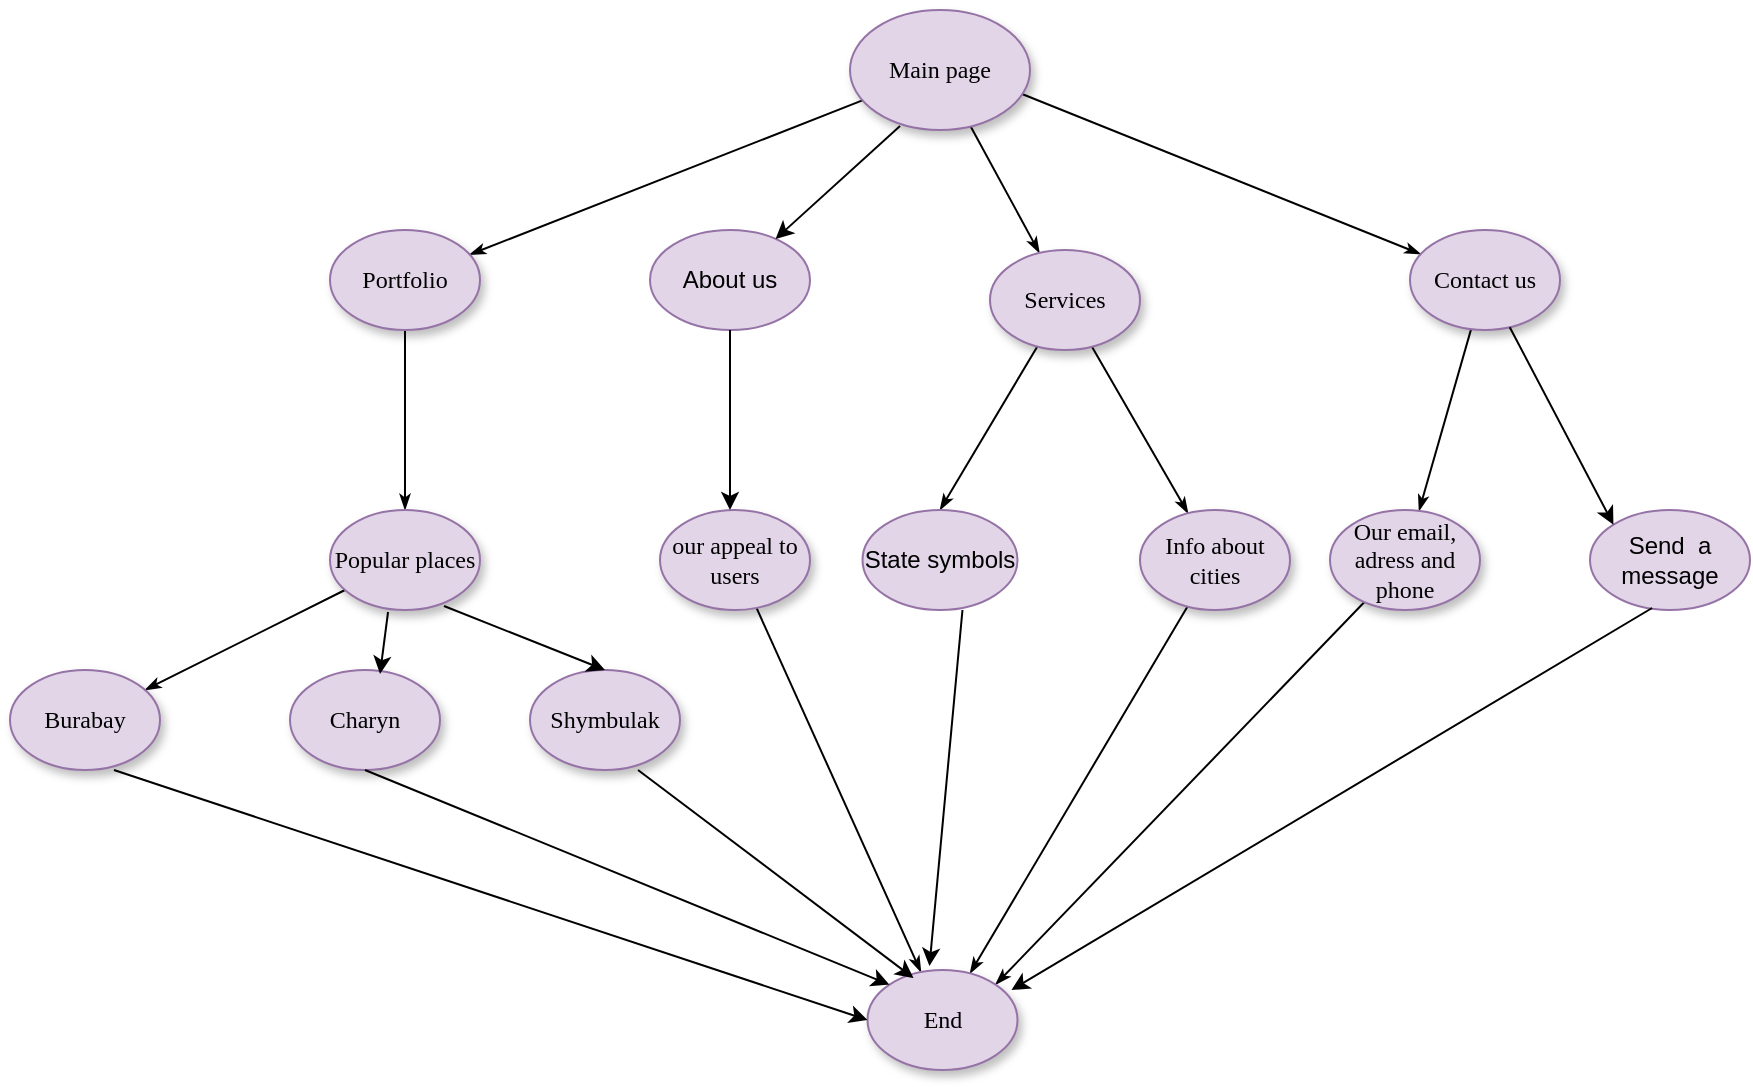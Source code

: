 <mxfile version="17.4.5" type="github"><diagram name="Page-1" id="42789a77-a242-8287-6e28-9cd8cfd52e62"><mxGraphModel dx="1038" dy="564" grid="1" gridSize="10" guides="1" tooltips="1" connect="1" arrows="1" fold="1" page="1" pageScale="1" pageWidth="1100" pageHeight="850" background="none" math="0" shadow="0"><root><mxCell id="0"/><mxCell id="1" parent="0"/><mxCell id="1ea317790d2ca983-12" style="edgeStyle=none;rounded=0;html=1;labelBackgroundColor=none;startArrow=none;startFill=0;startSize=5;endArrow=classicThin;endFill=1;endSize=5;jettySize=auto;orthogonalLoop=1;strokeColor=#000000;strokeWidth=1;fontFamily=Verdana;fontSize=12" parent="1" source="1ea317790d2ca983-1" target="1ea317790d2ca983-2" edge="1"><mxGeometry relative="1" as="geometry"/></mxCell><mxCell id="1ea317790d2ca983-13" value="" style="edgeStyle=none;rounded=1;html=1;labelBackgroundColor=none;startArrow=none;startFill=0;startSize=5;endArrow=classicThin;endFill=1;endSize=5;jettySize=auto;orthogonalLoop=1;strokeColor=#000000;strokeWidth=1;fontFamily=Verdana;fontSize=12" parent="1" source="1ea317790d2ca983-1" target="1ea317790d2ca983-9" edge="1"><mxGeometry relative="1" as="geometry"/></mxCell><mxCell id="1ea317790d2ca983-14" value="" style="edgeStyle=none;rounded=0;html=1;labelBackgroundColor=none;startArrow=none;startFill=0;startSize=5;endArrow=classicThin;endFill=1;endSize=5;jettySize=auto;orthogonalLoop=1;strokeColor=#000000;strokeWidth=1;fontFamily=Verdana;fontSize=12;exitX=0.956;exitY=0.7;exitDx=0;exitDy=0;exitPerimeter=0;" parent="1" source="1ea317790d2ca983-1" target="1ea317790d2ca983-3" edge="1"><mxGeometry relative="1" as="geometry"/></mxCell><mxCell id="1ea317790d2ca983-1" value="Main page" style="ellipse;whiteSpace=wrap;html=1;rounded=0;shadow=1;comic=0;labelBackgroundColor=none;strokeWidth=1;fontFamily=Verdana;fontSize=12;align=center;fillColor=#e1d5e7;strokeColor=#9673a6;" parent="1" vertex="1"><mxGeometry x="420" y="80" width="90" height="60" as="geometry"/></mxCell><mxCell id="1ea317790d2ca983-21" value="" style="edgeStyle=none;rounded=0;html=1;labelBackgroundColor=none;startArrow=none;startFill=0;startSize=5;endArrow=classicThin;endFill=1;endSize=5;jettySize=auto;orthogonalLoop=1;strokeColor=#000000;strokeWidth=1;fontFamily=Verdana;fontSize=12;entryX=0.5;entryY=0;entryDx=0;entryDy=0;" parent="1" source="1ea317790d2ca983-2" target="lXgH22zeTOqj0OSvVBU4-7" edge="1"><mxGeometry relative="1" as="geometry"/></mxCell><mxCell id="1ea317790d2ca983-22" value="" style="edgeStyle=none;rounded=0;html=1;labelBackgroundColor=none;startArrow=none;startFill=0;startSize=5;endArrow=classicThin;endFill=1;endSize=5;jettySize=auto;orthogonalLoop=1;strokeColor=#000000;strokeWidth=1;fontFamily=Verdana;fontSize=12" parent="1" source="1ea317790d2ca983-2" target="1ea317790d2ca983-6" edge="1"><mxGeometry relative="1" as="geometry"/></mxCell><mxCell id="1ea317790d2ca983-2" value="Services" style="ellipse;whiteSpace=wrap;html=1;rounded=0;shadow=1;comic=0;labelBackgroundColor=none;strokeWidth=1;fontFamily=Verdana;fontSize=12;align=center;fillColor=#e1d5e7;strokeColor=#9673a6;" parent="1" vertex="1"><mxGeometry x="490" y="200" width="75" height="50" as="geometry"/></mxCell><mxCell id="1ea317790d2ca983-15" value="" style="edgeStyle=none;rounded=0;html=1;labelBackgroundColor=none;startArrow=none;startFill=0;startSize=5;endArrow=classicThin;endFill=1;endSize=5;jettySize=auto;orthogonalLoop=1;strokeColor=#000000;strokeWidth=1;fontFamily=Verdana;fontSize=12" parent="1" source="1ea317790d2ca983-3" target="1ea317790d2ca983-4" edge="1"><mxGeometry relative="1" as="geometry"/></mxCell><mxCell id="1ea317790d2ca983-3" value="Contact us" style="ellipse;whiteSpace=wrap;html=1;rounded=0;shadow=1;comic=0;labelBackgroundColor=none;strokeWidth=1;fontFamily=Verdana;fontSize=12;align=center;fillColor=#e1d5e7;strokeColor=#9673a6;" parent="1" vertex="1"><mxGeometry x="700" y="190" width="75" height="50" as="geometry"/></mxCell><mxCell id="1ea317790d2ca983-16" value="" style="edgeStyle=none;rounded=0;html=1;labelBackgroundColor=none;startArrow=none;startFill=0;startSize=5;endArrow=classicThin;endFill=1;endSize=5;jettySize=auto;orthogonalLoop=1;strokeColor=#000000;strokeWidth=1;fontFamily=Verdana;fontSize=12;entryX=1;entryY=0;entryDx=0;entryDy=0;" parent="1" source="1ea317790d2ca983-4" target="1ea317790d2ca983-8" edge="1"><mxGeometry relative="1" as="geometry"><mxPoint x="733.945" y="470.113" as="targetPoint"/></mxGeometry></mxCell><mxCell id="1ea317790d2ca983-4" value="Our email, adress and phone" style="ellipse;whiteSpace=wrap;html=1;rounded=0;shadow=1;comic=0;labelBackgroundColor=none;strokeWidth=1;fontFamily=Verdana;fontSize=12;align=center;fillColor=#e1d5e7;strokeColor=#9673a6;" parent="1" vertex="1"><mxGeometry x="660" y="330" width="75" height="50" as="geometry"/></mxCell><mxCell id="1ea317790d2ca983-23" value="" style="edgeStyle=none;rounded=0;html=1;labelBackgroundColor=none;startArrow=none;startFill=0;startSize=5;endArrow=classicThin;endFill=1;endSize=5;jettySize=auto;orthogonalLoop=1;strokeColor=#000000;strokeWidth=1;fontFamily=Verdana;fontSize=12" parent="1" source="1ea317790d2ca983-6" target="1ea317790d2ca983-8" edge="1"><mxGeometry relative="1" as="geometry"/></mxCell><mxCell id="1ea317790d2ca983-6" value="Info about cities" style="ellipse;whiteSpace=wrap;html=1;rounded=0;shadow=1;comic=0;labelBackgroundColor=none;strokeWidth=1;fontFamily=Verdana;fontSize=12;align=center;fillColor=#e1d5e7;strokeColor=#9673a6;" parent="1" vertex="1"><mxGeometry x="565" y="330" width="75" height="50" as="geometry"/></mxCell><mxCell id="1ea317790d2ca983-24" value="" style="edgeStyle=none;rounded=0;html=1;labelBackgroundColor=none;startArrow=none;startFill=0;startSize=5;endArrow=classicThin;endFill=1;endSize=5;jettySize=auto;orthogonalLoop=1;strokeColor=#000000;strokeWidth=1;fontFamily=Verdana;fontSize=12" parent="1" source="1ea317790d2ca983-7" target="1ea317790d2ca983-8" edge="1"><mxGeometry relative="1" as="geometry"/></mxCell><mxCell id="1ea317790d2ca983-7" value="our appeal to users" style="ellipse;whiteSpace=wrap;html=1;rounded=0;shadow=1;comic=0;labelBackgroundColor=none;strokeWidth=1;fontFamily=Verdana;fontSize=12;align=center;fillColor=#e1d5e7;strokeColor=#9673a6;" parent="1" vertex="1"><mxGeometry x="325" y="330" width="75" height="50" as="geometry"/></mxCell><mxCell id="1ea317790d2ca983-8" value="End" style="ellipse;whiteSpace=wrap;html=1;rounded=0;shadow=1;comic=0;labelBackgroundColor=none;strokeWidth=1;fontFamily=Verdana;fontSize=12;align=center;fillColor=#e1d5e7;strokeColor=#9673a6;" parent="1" vertex="1"><mxGeometry x="428.75" y="560" width="75" height="50" as="geometry"/></mxCell><mxCell id="1ea317790d2ca983-19" value="" style="edgeStyle=none;rounded=0;html=1;labelBackgroundColor=none;startArrow=none;startFill=0;startSize=5;endArrow=classicThin;endFill=1;endSize=5;jettySize=auto;orthogonalLoop=1;strokeColor=#000000;strokeWidth=1;fontFamily=Verdana;fontSize=12" parent="1" source="1ea317790d2ca983-9" target="1ea317790d2ca983-10" edge="1"><mxGeometry relative="1" as="geometry"/></mxCell><mxCell id="1ea317790d2ca983-9" value="Portfolio" style="ellipse;whiteSpace=wrap;html=1;rounded=0;shadow=1;comic=0;labelBackgroundColor=none;strokeWidth=1;fontFamily=Verdana;fontSize=12;align=center;fillColor=#e1d5e7;strokeColor=#9673a6;" parent="1" vertex="1"><mxGeometry x="160" y="190" width="75" height="50" as="geometry"/></mxCell><mxCell id="1ea317790d2ca983-20" value="" style="edgeStyle=none;rounded=0;html=1;labelBackgroundColor=none;startArrow=none;startFill=0;startSize=5;endArrow=classicThin;endFill=1;endSize=5;jettySize=auto;orthogonalLoop=1;strokeColor=#000000;strokeWidth=1;fontFamily=Verdana;fontSize=12" parent="1" source="1ea317790d2ca983-10" target="1ea317790d2ca983-11" edge="1"><mxGeometry relative="1" as="geometry"/></mxCell><mxCell id="1ea317790d2ca983-10" value="Popular places " style="ellipse;whiteSpace=wrap;html=1;rounded=0;shadow=1;comic=0;labelBackgroundColor=none;strokeWidth=1;fontFamily=Verdana;fontSize=12;align=center;fillColor=#e1d5e7;strokeColor=#9673a6;" parent="1" vertex="1"><mxGeometry x="160" y="330" width="75" height="50" as="geometry"/></mxCell><mxCell id="1ea317790d2ca983-11" value="Burabay" style="ellipse;whiteSpace=wrap;html=1;rounded=0;shadow=1;comic=0;labelBackgroundColor=none;strokeWidth=1;fontFamily=Verdana;fontSize=12;align=center;fillColor=#e1d5e7;strokeColor=#9673a6;" parent="1" vertex="1"><mxGeometry y="410" width="75" height="50" as="geometry"/></mxCell><mxCell id="lXgH22zeTOqj0OSvVBU4-1" value="About us" style="ellipse;whiteSpace=wrap;html=1;fillColor=#e1d5e7;strokeColor=#9673a6;" vertex="1" parent="1"><mxGeometry x="320" y="190" width="80" height="50" as="geometry"/></mxCell><mxCell id="lXgH22zeTOqj0OSvVBU4-3" value="" style="endArrow=classic;html=1;rounded=0;exitX=0.278;exitY=0.967;exitDx=0;exitDy=0;exitPerimeter=0;strokeColor=#000000;" edge="1" parent="1" source="1ea317790d2ca983-1" target="lXgH22zeTOqj0OSvVBU4-1"><mxGeometry width="50" height="50" relative="1" as="geometry"><mxPoint x="500" y="320" as="sourcePoint"/><mxPoint x="550" y="270" as="targetPoint"/></mxGeometry></mxCell><mxCell id="lXgH22zeTOqj0OSvVBU4-6" value="" style="endArrow=classic;html=1;rounded=0;strokeColor=#000000;exitX=0.5;exitY=1;exitDx=0;exitDy=0;" edge="1" parent="1" source="lXgH22zeTOqj0OSvVBU4-1"><mxGeometry width="50" height="50" relative="1" as="geometry"><mxPoint x="500" y="360" as="sourcePoint"/><mxPoint x="360" y="330" as="targetPoint"/></mxGeometry></mxCell><mxCell id="lXgH22zeTOqj0OSvVBU4-7" value="State symbols" style="ellipse;whiteSpace=wrap;html=1;fillColor=#e1d5e7;strokeColor=#9673a6;" vertex="1" parent="1"><mxGeometry x="426.25" y="330" width="77.5" height="50" as="geometry"/></mxCell><mxCell id="lXgH22zeTOqj0OSvVBU4-8" value="Send&amp;nbsp; a message" style="ellipse;whiteSpace=wrap;html=1;fillColor=#e1d5e7;strokeColor=#9673a6;" vertex="1" parent="1"><mxGeometry x="790" y="330" width="80" height="50" as="geometry"/></mxCell><mxCell id="lXgH22zeTOqj0OSvVBU4-9" value="" style="endArrow=classic;html=1;rounded=0;strokeColor=#000000;entryX=0;entryY=0;entryDx=0;entryDy=0;" edge="1" parent="1" source="1ea317790d2ca983-3" target="lXgH22zeTOqj0OSvVBU4-8"><mxGeometry width="50" height="50" relative="1" as="geometry"><mxPoint x="500" y="340" as="sourcePoint"/><mxPoint x="550" y="290" as="targetPoint"/></mxGeometry></mxCell><mxCell id="lXgH22zeTOqj0OSvVBU4-11" value="Charyn" style="ellipse;whiteSpace=wrap;html=1;rounded=0;shadow=1;comic=0;labelBackgroundColor=none;strokeWidth=1;fontFamily=Verdana;fontSize=12;align=center;fillColor=#e1d5e7;strokeColor=#9673a6;" vertex="1" parent="1"><mxGeometry x="140" y="410" width="75" height="50" as="geometry"/></mxCell><mxCell id="lXgH22zeTOqj0OSvVBU4-12" value="Shymbulak" style="ellipse;whiteSpace=wrap;html=1;rounded=0;shadow=1;comic=0;labelBackgroundColor=none;strokeWidth=1;fontFamily=Verdana;fontSize=12;align=center;fillColor=#e1d5e7;strokeColor=#9673a6;" vertex="1" parent="1"><mxGeometry x="260" y="410" width="75" height="50" as="geometry"/></mxCell><mxCell id="lXgH22zeTOqj0OSvVBU4-13" value="" style="endArrow=classic;html=1;rounded=0;strokeColor=#000000;exitX=0.387;exitY=1.02;exitDx=0;exitDy=0;exitPerimeter=0;entryX=0.6;entryY=0.04;entryDx=0;entryDy=0;entryPerimeter=0;" edge="1" parent="1" source="1ea317790d2ca983-10" target="lXgH22zeTOqj0OSvVBU4-11"><mxGeometry width="50" height="50" relative="1" as="geometry"><mxPoint x="500" y="480" as="sourcePoint"/><mxPoint x="550" y="430" as="targetPoint"/></mxGeometry></mxCell><mxCell id="lXgH22zeTOqj0OSvVBU4-14" value="" style="endArrow=classic;html=1;rounded=0;strokeColor=#000000;exitX=0.76;exitY=0.96;exitDx=0;exitDy=0;exitPerimeter=0;entryX=0.5;entryY=0;entryDx=0;entryDy=0;" edge="1" parent="1" source="1ea317790d2ca983-10" target="lXgH22zeTOqj0OSvVBU4-12"><mxGeometry width="50" height="50" relative="1" as="geometry"><mxPoint x="500" y="480" as="sourcePoint"/><mxPoint x="550" y="430" as="targetPoint"/></mxGeometry></mxCell><mxCell id="lXgH22zeTOqj0OSvVBU4-15" value="" style="endArrow=classic;html=1;rounded=0;strokeColor=#000000;exitX=0.693;exitY=1;exitDx=0;exitDy=0;exitPerimeter=0;entryX=0;entryY=0.5;entryDx=0;entryDy=0;" edge="1" parent="1" source="1ea317790d2ca983-11" target="1ea317790d2ca983-8"><mxGeometry width="50" height="50" relative="1" as="geometry"><mxPoint x="500" y="480" as="sourcePoint"/><mxPoint x="550" y="430" as="targetPoint"/></mxGeometry></mxCell><mxCell id="lXgH22zeTOqj0OSvVBU4-16" value="" style="endArrow=classic;html=1;rounded=0;strokeColor=#000000;exitX=0.5;exitY=1;exitDx=0;exitDy=0;entryX=0;entryY=0;entryDx=0;entryDy=0;" edge="1" parent="1" source="lXgH22zeTOqj0OSvVBU4-11" target="1ea317790d2ca983-8"><mxGeometry width="50" height="50" relative="1" as="geometry"><mxPoint x="500" y="480" as="sourcePoint"/><mxPoint x="550" y="430" as="targetPoint"/></mxGeometry></mxCell><mxCell id="lXgH22zeTOqj0OSvVBU4-17" value="" style="endArrow=classic;html=1;rounded=0;strokeColor=#000000;exitX=0.72;exitY=1;exitDx=0;exitDy=0;exitPerimeter=0;entryX=0.307;entryY=0.08;entryDx=0;entryDy=0;entryPerimeter=0;" edge="1" parent="1" source="lXgH22zeTOqj0OSvVBU4-12" target="1ea317790d2ca983-8"><mxGeometry width="50" height="50" relative="1" as="geometry"><mxPoint x="500" y="480" as="sourcePoint"/><mxPoint x="550" y="430" as="targetPoint"/></mxGeometry></mxCell><mxCell id="lXgH22zeTOqj0OSvVBU4-18" value="" style="endArrow=classic;html=1;rounded=0;strokeColor=#000000;exitX=0.645;exitY=1;exitDx=0;exitDy=0;exitPerimeter=0;entryX=0.413;entryY=-0.04;entryDx=0;entryDy=0;entryPerimeter=0;" edge="1" parent="1" source="lXgH22zeTOqj0OSvVBU4-7" target="1ea317790d2ca983-8"><mxGeometry width="50" height="50" relative="1" as="geometry"><mxPoint x="500" y="480" as="sourcePoint"/><mxPoint x="550" y="430" as="targetPoint"/></mxGeometry></mxCell><mxCell id="lXgH22zeTOqj0OSvVBU4-19" value="" style="endArrow=classic;html=1;rounded=0;strokeColor=#000000;exitX=0.388;exitY=0.98;exitDx=0;exitDy=0;exitPerimeter=0;entryX=0.96;entryY=0.2;entryDx=0;entryDy=0;entryPerimeter=0;" edge="1" parent="1" source="lXgH22zeTOqj0OSvVBU4-8" target="1ea317790d2ca983-8"><mxGeometry width="50" height="50" relative="1" as="geometry"><mxPoint x="500" y="480" as="sourcePoint"/><mxPoint x="550" y="430" as="targetPoint"/></mxGeometry></mxCell></root></mxGraphModel></diagram></mxfile>